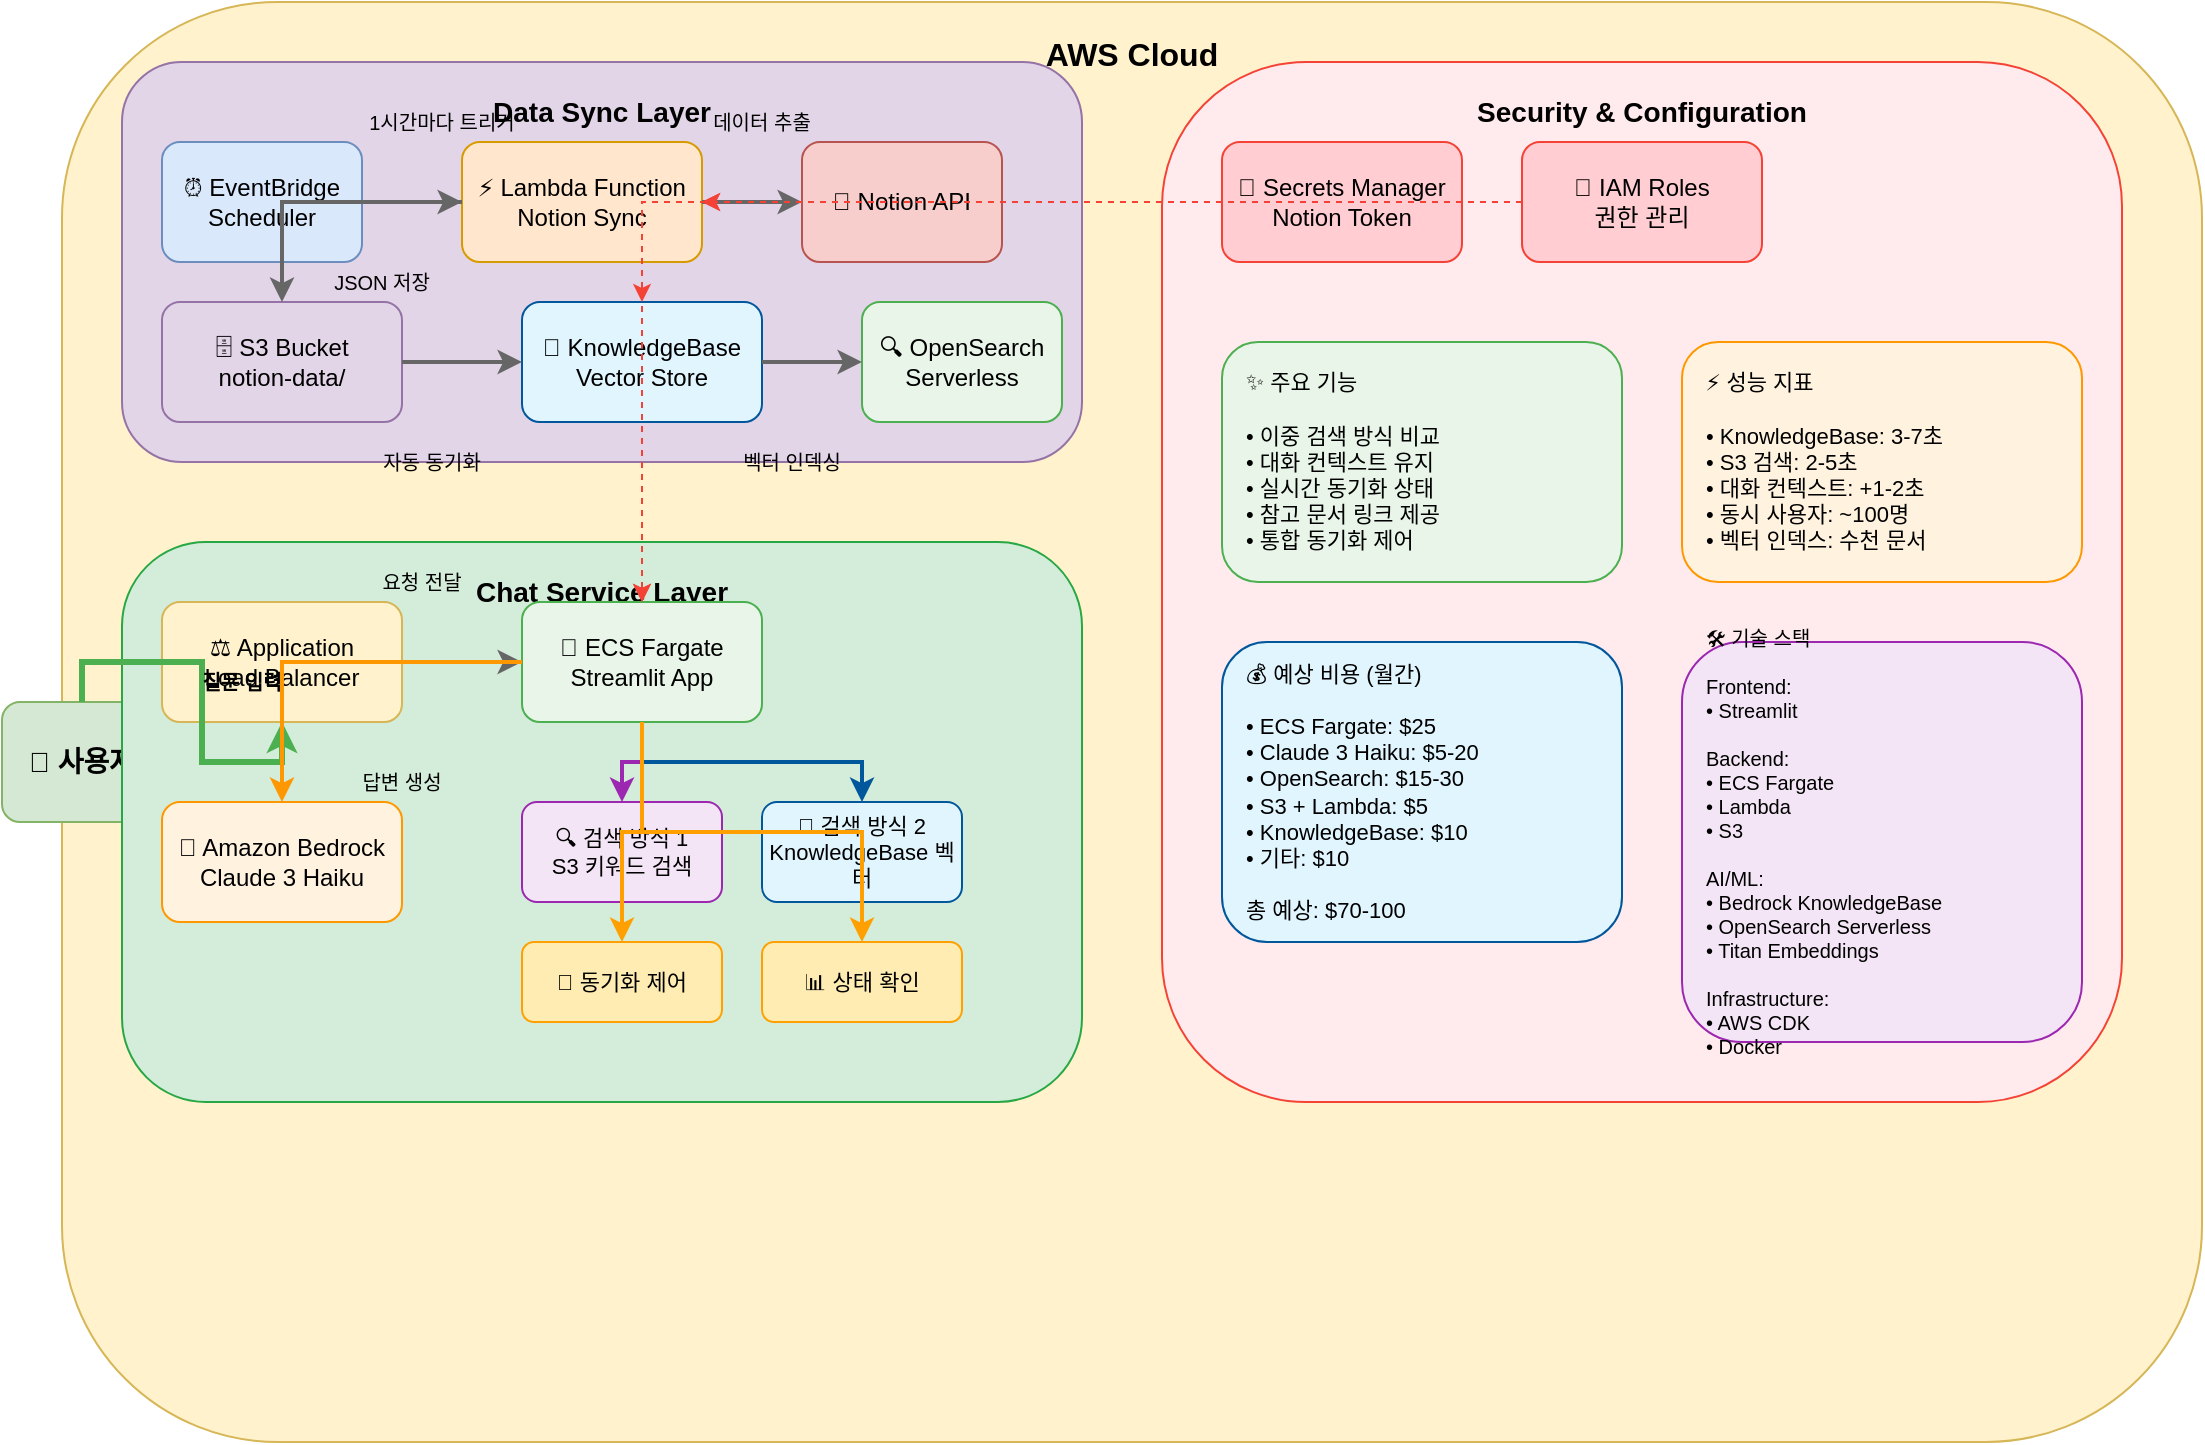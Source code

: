 <mxfile version="24.2.5" type="device">
  <diagram name="Notion RAG Chatbot Architecture" id="architecture">
    <mxGraphModel dx="1422" dy="794" grid="1" gridSize="10" guides="1" tooltips="1" connect="1" arrows="1" fold="1" page="1" pageScale="1" pageWidth="1169" pageHeight="827" math="0" shadow="0">
      <root>
        <mxCell id="0" />
        <mxCell id="1" parent="0" />
        
        <!-- AWS Cloud Container -->
        <mxCell id="aws-cloud" value="AWS Cloud" style="rounded=1;whiteSpace=wrap;html=1;fillColor=#fff2cc;strokeColor=#d6b656;fontSize=16;fontStyle=1;verticalAlign=top;spacingTop=10;" vertex="1" parent="1">
          <mxGeometry x="50" y="50" width="1070" height="720" as="geometry" />
        </mxCell>
        
        <!-- User -->
        <mxCell id="user" value="👤 사용자" style="rounded=1;whiteSpace=wrap;html=1;fillColor=#d5e8d4;strokeColor=#82b366;fontSize=14;fontStyle=1;" vertex="1" parent="1">
          <mxGeometry x="20" y="400" width="80" height="60" as="geometry" />
        </mxCell>
        
        <!-- Data Sync Layer -->
        <mxCell id="sync-layer" value="Data Sync Layer" style="rounded=1;whiteSpace=wrap;html=1;fillColor=#e1d5e7;strokeColor=#9673a6;fontSize=14;fontStyle=1;verticalAlign=top;spacingTop=10;" vertex="1" parent="1">
          <mxGeometry x="80" y="80" width="480" height="200" as="geometry" />
        </mxCell>
        
        <!-- EventBridge -->
        <mxCell id="eventbridge" value="⏰ EventBridge&#xa;Scheduler" style="rounded=1;whiteSpace=wrap;html=1;fillColor=#dae8fc;strokeColor=#6c8ebf;fontSize=12;" vertex="1" parent="1">
          <mxGeometry x="100" y="120" width="100" height="60" as="geometry" />
        </mxCell>
        
        <!-- Lambda Function -->
        <mxCell id="lambda" value="⚡ Lambda Function&#xa;Notion Sync" style="rounded=1;whiteSpace=wrap;html=1;fillColor=#ffe6cc;strokeColor=#d79b00;fontSize=12;" vertex="1" parent="1">
          <mxGeometry x="250" y="120" width="120" height="60" as="geometry" />
        </mxCell>
        
        <!-- Notion API -->
        <mxCell id="notion-api" value="📝 Notion API" style="rounded=1;whiteSpace=wrap;html=1;fillColor=#f8cecc;strokeColor=#b85450;fontSize=12;" vertex="1" parent="1">
          <mxGeometry x="420" y="120" width="100" height="60" as="geometry" />
        </mxCell>
        
        <!-- S3 Bucket -->
        <mxCell id="s3" value="🗄️ S3 Bucket&#xa;notion-data/" style="rounded=1;whiteSpace=wrap;html=1;fillColor=#e1d5e7;strokeColor=#9673a6;fontSize=12;" vertex="1" parent="1">
          <mxGeometry x="100" y="200" width="120" height="60" as="geometry" />
        </mxCell>
        
        <!-- KnowledgeBase -->
        <mxCell id="knowledgebase" value="🧠 KnowledgeBase&#xa;Vector Store" style="rounded=1;whiteSpace=wrap;html=1;fillColor=#e1f5fe;strokeColor=#01579b;fontSize=12;" vertex="1" parent="1">
          <mxGeometry x="280" y="200" width="120" height="60" as="geometry" />
        </mxCell>
        
        <!-- OpenSearch Serverless -->
        <mxCell id="opensearch" value="🔍 OpenSearch&#xa;Serverless" style="rounded=1;whiteSpace=wrap;html=1;fillColor=#e8f5e8;strokeColor=#4caf50;fontSize=12;" vertex="1" parent="1">
          <mxGeometry x="450" y="200" width="100" height="60" as="geometry" />
        </mxCell>
        
        <!-- Chat Service Layer -->
        <mxCell id="chat-layer" value="Chat Service Layer" style="rounded=1;whiteSpace=wrap;html=1;fillColor=#d4edda;strokeColor=#28a745;fontSize=14;fontStyle=1;verticalAlign=top;spacingTop=10;" vertex="1" parent="1">
          <mxGeometry x="80" y="320" width="480" height="280" as="geometry" />
        </mxCell>
        
        <!-- Application Load Balancer -->
        <mxCell id="alb" value="⚖️ Application&#xa;Load Balancer" style="rounded=1;whiteSpace=wrap;html=1;fillColor=#fff2cc;strokeColor=#d6b656;fontSize=12;" vertex="1" parent="1">
          <mxGeometry x="100" y="350" width="120" height="60" as="geometry" />
        </mxCell>
        
        <!-- ECS Fargate -->
        <mxCell id="ecs" value="🐳 ECS Fargate&#xa;Streamlit App" style="rounded=1;whiteSpace=wrap;html=1;fillColor=#e8f5e8;strokeColor=#4caf50;fontSize=12;" vertex="1" parent="1">
          <mxGeometry x="280" y="350" width="120" height="60" as="geometry" />
        </mxCell>
        
        <!-- Bedrock Claude -->
        <mxCell id="bedrock" value="🤖 Amazon Bedrock&#xa;Claude 3 Haiku" style="rounded=1;whiteSpace=wrap;html=1;fillColor=#fff3e0;strokeColor=#ff9800;fontSize=12;" vertex="1" parent="1">
          <mxGeometry x="100" y="450" width="120" height="60" as="geometry" />
        </mxCell>
        
        <!-- Search Methods -->
        <mxCell id="search1" value="🔍 검색 방식 1&#xa;S3 키워드 검색" style="rounded=1;whiteSpace=wrap;html=1;fillColor=#f3e5f5;strokeColor=#9c27b0;fontSize=11;" vertex="1" parent="1">
          <mxGeometry x="280" y="450" width="100" height="50" as="geometry" />
        </mxCell>
        
        <mxCell id="search2" value="🧠 검색 방식 2&#xa;KnowledgeBase 벡터" style="rounded=1;whiteSpace=wrap;html=1;fillColor=#e1f5fe;strokeColor=#01579b;fontSize=11;" vertex="1" parent="1">
          <mxGeometry x="400" y="450" width="100" height="50" as="geometry" />
        </mxCell>
        
        <!-- Sync Control -->
        <mxCell id="sync-control" value="🔄 동기화 제어" style="rounded=1;whiteSpace=wrap;html=1;fillColor=#ffecb3;strokeColor=#ffa000;fontSize=11;" vertex="1" parent="1">
          <mxGeometry x="280" y="520" width="100" height="40" as="geometry" />
        </mxCell>
        
        <mxCell id="status-check" value="📊 상태 확인" style="rounded=1;whiteSpace=wrap;html=1;fillColor=#ffecb3;strokeColor=#ffa000;fontSize=11;" vertex="1" parent="1">
          <mxGeometry x="400" y="520" width="100" height="40" as="geometry" />
        </mxCell>
        
        <!-- Security & Config Layer -->
        <mxCell id="security-layer" value="Security &amp; Configuration" style="rounded=1;whiteSpace=wrap;html=1;fillColor=#ffebee;strokeColor=#f44336;fontSize=14;fontStyle=1;verticalAlign=top;spacingTop=10;" vertex="1" parent="1">
          <mxGeometry x="600" y="80" width="480" height="520" as="geometry" />
        </mxCell>
        
        <!-- Secrets Manager -->
        <mxCell id="secrets" value="🔐 Secrets Manager&#xa;Notion Token" style="rounded=1;whiteSpace=wrap;html=1;fillColor=#ffcdd2;strokeColor=#f44336;fontSize=12;" vertex="1" parent="1">
          <mxGeometry x="630" y="120" width="120" height="60" as="geometry" />
        </mxCell>
        
        <!-- IAM Roles -->
        <mxCell id="iam" value="👤 IAM Roles&#xa;권한 관리" style="rounded=1;whiteSpace=wrap;html=1;fillColor=#ffcdd2;strokeColor=#f44336;fontSize=12;" vertex="1" parent="1">
          <mxGeometry x="780" y="120" width="120" height="60" as="geometry" />
        </mxCell>
        
        <!-- Features Box -->
        <mxCell id="features" value="✨ 주요 기능&#xa;&#xa;• 이중 검색 방식 비교&#xa;• 대화 컨텍스트 유지&#xa;• 실시간 동기화 상태&#xa;• 참고 문서 링크 제공&#xa;• 통합 동기화 제어" style="rounded=1;whiteSpace=wrap;html=1;fillColor=#e8f5e8;strokeColor=#4caf50;fontSize=11;align=left;spacingLeft=10;" vertex="1" parent="1">
          <mxGeometry x="630" y="220" width="200" height="120" as="geometry" />
        </mxCell>
        
        <!-- Performance Box -->
        <mxCell id="performance" value="⚡ 성능 지표&#xa;&#xa;• KnowledgeBase: 3-7초&#xa;• S3 검색: 2-5초&#xa;• 대화 컨텍스트: +1-2초&#xa;• 동시 사용자: ~100명&#xa;• 벡터 인덱스: 수천 문서" style="rounded=1;whiteSpace=wrap;html=1;fillColor=#fff3e0;strokeColor=#ff9800;fontSize=11;align=left;spacingLeft=10;" vertex="1" parent="1">
          <mxGeometry x="860" y="220" width="200" height="120" as="geometry" />
        </mxCell>
        
        <!-- Cost Box -->
        <mxCell id="cost" value="💰 예상 비용 (월간)&#xa;&#xa;• ECS Fargate: $25&#xa;• Claude 3 Haiku: $5-20&#xa;• OpenSearch: $15-30&#xa;• S3 + Lambda: $5&#xa;• KnowledgeBase: $10&#xa;• 기타: $10&#xa;&#xa;총 예상: $70-100" style="rounded=1;whiteSpace=wrap;html=1;fillColor=#e1f5fe;strokeColor=#01579b;fontSize=11;align=left;spacingLeft=10;" vertex="1" parent="1">
          <mxGeometry x="630" y="370" width="200" height="150" as="geometry" />
        </mxCell>
        
        <!-- Tech Stack Box -->
        <mxCell id="tech-stack" value="🛠️ 기술 스택&#xa;&#xa;Frontend:&#xa;• Streamlit&#xa;&#xa;Backend:&#xa;• ECS Fargate&#xa;• Lambda&#xa;• S3&#xa;&#xa;AI/ML:&#xa;• Bedrock KnowledgeBase&#xa;• OpenSearch Serverless&#xa;• Titan Embeddings&#xa;&#xa;Infrastructure:&#xa;• AWS CDK&#xa;• Docker" style="rounded=1;whiteSpace=wrap;html=1;fillColor=#f3e5f5;strokeColor=#9c27b0;fontSize=10;align=left;spacingLeft=10;" vertex="1" parent="1">
          <mxGeometry x="860" y="370" width="200" height="200" as="geometry" />
        </mxCell>
        
        <!-- Data Flow Arrows -->
        <!-- EventBridge to Lambda -->
        <mxCell id="arrow1" style="edgeStyle=orthogonalEdgeStyle;rounded=0;orthogonalLoop=1;jettySize=auto;html=1;strokeWidth=2;strokeColor=#666666;" edge="1" parent="1" source="eventbridge" target="lambda">
          <mxGeometry relative="1" as="geometry" />
        </mxCell>
        <mxCell id="label1" value="1시간마다 트리거" style="text;html=1;strokeColor=none;fillColor=none;align=center;verticalAlign=middle;whiteSpace=wrap;rounded=0;fontSize=10;" vertex="1" parent="1">
          <mxGeometry x="200" y="100" width="80" height="20" as="geometry" />
        </mxCell>
        
        <!-- Lambda to Notion API -->
        <mxCell id="arrow2" style="edgeStyle=orthogonalEdgeStyle;rounded=0;orthogonalLoop=1;jettySize=auto;html=1;strokeWidth=2;strokeColor=#666666;" edge="1" parent="1" source="lambda" target="notion-api">
          <mxGeometry relative="1" as="geometry" />
        </mxCell>
        <mxCell id="label2" value="데이터 추출" style="text;html=1;strokeColor=none;fillColor=none;align=center;verticalAlign=middle;whiteSpace=wrap;rounded=0;fontSize=10;" vertex="1" parent="1">
          <mxGeometry x="370" y="100" width="60" height="20" as="geometry" />
        </mxCell>
        
        <!-- Lambda to S3 -->
        <mxCell id="arrow3" style="edgeStyle=orthogonalEdgeStyle;rounded=0;orthogonalLoop=1;jettySize=auto;html=1;strokeWidth=2;strokeColor=#666666;" edge="1" parent="1" source="lambda" target="s3">
          <mxGeometry relative="1" as="geometry" />
        </mxCell>
        <mxCell id="label3" value="JSON 저장" style="text;html=1;strokeColor=none;fillColor=none;align=center;verticalAlign=middle;whiteSpace=wrap;rounded=0;fontSize=10;" vertex="1" parent="1">
          <mxGeometry x="180" y="180" width="60" height="20" as="geometry" />
        </mxCell>
        
        <!-- S3 to KnowledgeBase -->
        <mxCell id="arrow4" style="edgeStyle=orthogonalEdgeStyle;rounded=0;orthogonalLoop=1;jettySize=auto;html=1;strokeWidth=2;strokeColor=#666666;" edge="1" parent="1" source="s3" target="knowledgebase">
          <mxGeometry relative="1" as="geometry" />
        </mxCell>
        <mxCell id="label4" value="자동 동기화" style="text;html=1;strokeColor=none;fillColor=none;align=center;verticalAlign=middle;whiteSpace=wrap;rounded=0;fontSize=10;" vertex="1" parent="1">
          <mxGeometry x="200" y="270" width="70" height="20" as="geometry" />
        </mxCell>
        
        <!-- KnowledgeBase to OpenSearch -->
        <mxCell id="arrow5" style="edgeStyle=orthogonalEdgeStyle;rounded=0;orthogonalLoop=1;jettySize=auto;html=1;strokeWidth=2;strokeColor=#666666;" edge="1" parent="1" source="knowledgebase" target="opensearch">
          <mxGeometry relative="1" as="geometry" />
        </mxCell>
        <mxCell id="label5" value="벡터 인덱싱" style="text;html=1;strokeColor=none;fillColor=none;align=center;verticalAlign=middle;whiteSpace=wrap;rounded=0;fontSize=10;" vertex="1" parent="1">
          <mxGeometry x="380" y="270" width="70" height="20" as="geometry" />
        </mxCell>
        
        <!-- User to ALB -->
        <mxCell id="arrow6" style="edgeStyle=orthogonalEdgeStyle;rounded=0;orthogonalLoop=1;jettySize=auto;html=1;strokeWidth=3;strokeColor=#4caf50;" edge="1" parent="1" source="user" target="alb">
          <mxGeometry relative="1" as="geometry" />
        </mxCell>
        <mxCell id="label6" value="질문 입력" style="text;html=1;strokeColor=none;fillColor=none;align=center;verticalAlign=middle;whiteSpace=wrap;rounded=0;fontSize=10;fontStyle=1;" vertex="1" parent="1">
          <mxGeometry x="110" y="380" width="60" height="20" as="geometry" />
        </mxCell>
        
        <!-- ALB to ECS -->
        <mxCell id="arrow7" style="edgeStyle=orthogonalEdgeStyle;rounded=0;orthogonalLoop=1;jettySize=auto;html=1;strokeWidth=2;strokeColor=#666666;" edge="1" parent="1" source="alb" target="ecs">
          <mxGeometry relative="1" as="geometry" />
        </mxCell>
        <mxCell id="label7" value="요청 전달" style="text;html=1;strokeColor=none;fillColor=none;align=center;verticalAlign=middle;whiteSpace=wrap;rounded=0;fontSize=10;" vertex="1" parent="1">
          <mxGeometry x="200" y="330" width="60" height="20" as="geometry" />
        </mxCell>
        
        <!-- ECS to Search Methods -->
        <mxCell id="arrow8" style="edgeStyle=orthogonalEdgeStyle;rounded=0;orthogonalLoop=1;jettySize=auto;html=1;strokeWidth=2;strokeColor=#9c27b0;" edge="1" parent="1" source="ecs" target="search1">
          <mxGeometry relative="1" as="geometry" />
        </mxCell>
        
        <mxCell id="arrow9" style="edgeStyle=orthogonalEdgeStyle;rounded=0;orthogonalLoop=1;jettySize=auto;html=1;strokeWidth=2;strokeColor=#01579b;" edge="1" parent="1" source="ecs" target="search2">
          <mxGeometry relative="1" as="geometry" />
        </mxCell>
        
        <!-- ECS to Bedrock -->
        <mxCell id="arrow10" style="edgeStyle=orthogonalEdgeStyle;rounded=0;orthogonalLoop=1;jettySize=auto;html=1;strokeWidth=2;strokeColor=#ff9800;" edge="1" parent="1" source="ecs" target="bedrock">
          <mxGeometry relative="1" as="geometry" />
        </mxCell>
        <mxCell id="label10" value="답변 생성" style="text;html=1;strokeColor=none;fillColor=none;align=center;verticalAlign=middle;whiteSpace=wrap;rounded=0;fontSize=10;" vertex="1" parent="1">
          <mxGeometry x="190" y="430" width="60" height="20" as="geometry" />
        </mxCell>
        
        <!-- ECS to Sync Control -->
        <mxCell id="arrow11" style="edgeStyle=orthogonalEdgeStyle;rounded=0;orthogonalLoop=1;jettySize=auto;html=1;strokeWidth=2;strokeColor=#ffa000;" edge="1" parent="1" source="ecs" target="sync-control">
          <mxGeometry relative="1" as="geometry" />
        </mxCell>
        
        <mxCell id="arrow12" style="edgeStyle=orthogonalEdgeStyle;rounded=0;orthogonalLoop=1;jettySize=auto;html=1;strokeWidth=2;strokeColor=#ffa000;" edge="1" parent="1" source="ecs" target="status-check">
          <mxGeometry relative="1" as="geometry" />
        </mxCell>
        
        <!-- Security connections -->
        <mxCell id="arrow13" style="edgeStyle=orthogonalEdgeStyle;rounded=0;orthogonalLoop=1;jettySize=auto;html=1;strokeWidth=1;strokeColor=#f44336;dashed=1;" edge="1" parent="1" source="secrets" target="lambda">
          <mxGeometry relative="1" as="geometry" />
        </mxCell>
        
        <mxCell id="arrow14" style="edgeStyle=orthogonalEdgeStyle;rounded=0;orthogonalLoop=1;jettySize=auto;html=1;strokeWidth=1;strokeColor=#f44336;dashed=1;" edge="1" parent="1" source="secrets" target="ecs">
          <mxGeometry relative="1" as="geometry" />
        </mxCell>
        
        <mxCell id="arrow15" style="edgeStyle=orthogonalEdgeStyle;rounded=0;orthogonalLoop=1;jettySize=auto;html=1;strokeWidth=1;strokeColor=#f44336;dashed=1;" edge="1" parent="1" source="iam" target="ecs">
          <mxGeometry relative="1" as="geometry" />
        </mxCell>
        
        <mxCell id="arrow16" style="edgeStyle=orthogonalEdgeStyle;rounded=0;orthogonalLoop=1;jettySize=auto;html=1;strokeWidth=1;strokeColor=#f44336;dashed=1;" edge="1" parent="1" source="iam" target="lambda">
          <mxGeometry relative="1" as="geometry" />
        </mxCell>
        
        <mxCell id="arrow17" style="edgeStyle=orthogonalEdgeStyle;rounded=0;orthogonalLoop=1;jettySize=auto;html=1;strokeWidth=1;strokeColor=#f44336;dashed=1;" edge="1" parent="1" source="iam" target="knowledgebase">
          <mxGeometry relative="1" as="geometry" />
        </mxCell>
        
      </root>
    </mxGraphModel>
  </diagram>
</mxfile>
